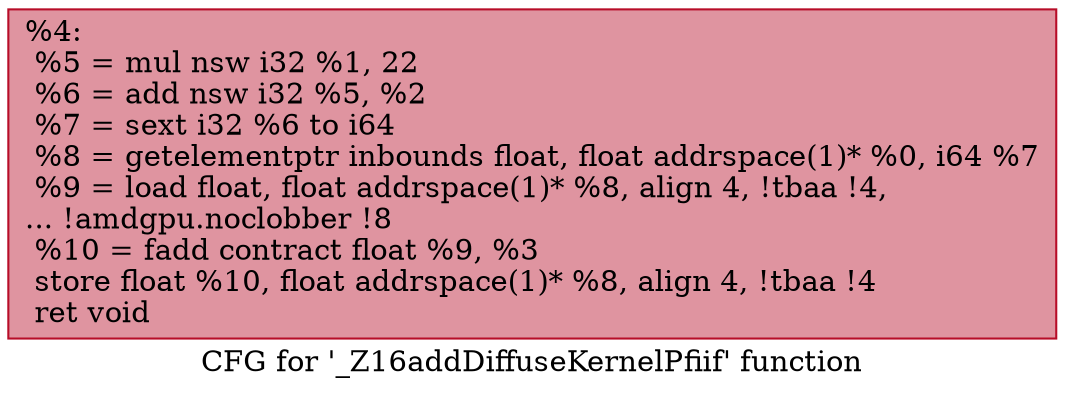 digraph "CFG for '_Z16addDiffuseKernelPfiif' function" {
	label="CFG for '_Z16addDiffuseKernelPfiif' function";

	Node0x63ecb30 [shape=record,color="#b70d28ff", style=filled, fillcolor="#b70d2870",label="{%4:\l  %5 = mul nsw i32 %1, 22\l  %6 = add nsw i32 %5, %2\l  %7 = sext i32 %6 to i64\l  %8 = getelementptr inbounds float, float addrspace(1)* %0, i64 %7\l  %9 = load float, float addrspace(1)* %8, align 4, !tbaa !4,\l... !amdgpu.noclobber !8\l  %10 = fadd contract float %9, %3\l  store float %10, float addrspace(1)* %8, align 4, !tbaa !4\l  ret void\l}"];
}
